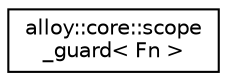digraph "Graphical Class Hierarchy"
{
  edge [fontname="Helvetica",fontsize="10",labelfontname="Helvetica",labelfontsize="10"];
  node [fontname="Helvetica",fontsize="10",shape=record];
  rankdir="LR";
  Node1 [label="alloy::core::scope\l_guard\< Fn \>",height=0.2,width=0.4,color="black", fillcolor="white", style="filled",URL="$d1/db1/classalloy_1_1core_1_1scope__guard.html",tooltip="An RAII wrapper used for dispatching arbitrary functionality for external resource cleanup..."];
}
